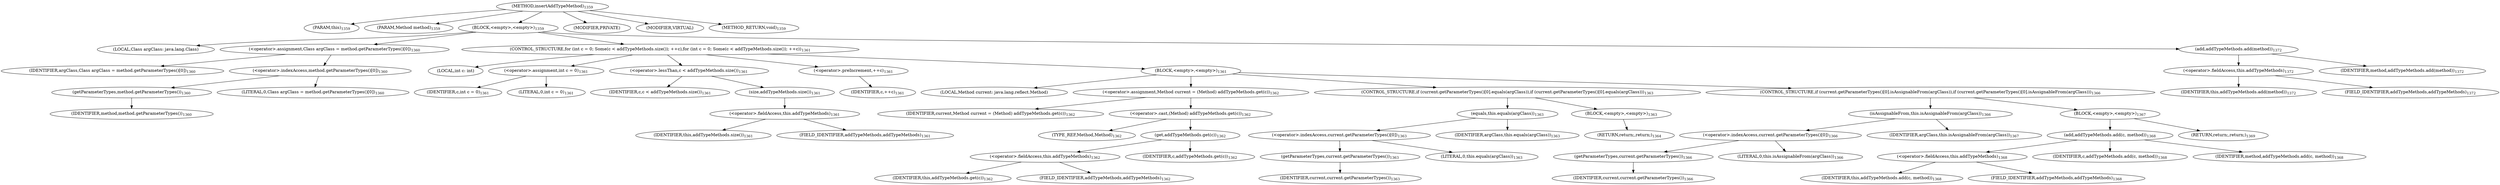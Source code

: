 digraph "insertAddTypeMethod" {  
"2271" [label = <(METHOD,insertAddTypeMethod)<SUB>1359</SUB>> ]
"2272" [label = <(PARAM,this)<SUB>1359</SUB>> ]
"2273" [label = <(PARAM,Method method)<SUB>1359</SUB>> ]
"2274" [label = <(BLOCK,&lt;empty&gt;,&lt;empty&gt;)<SUB>1359</SUB>> ]
"2275" [label = <(LOCAL,Class argClass: java.lang.Class)> ]
"2276" [label = <(&lt;operator&gt;.assignment,Class argClass = method.getParameterTypes()[0])<SUB>1360</SUB>> ]
"2277" [label = <(IDENTIFIER,argClass,Class argClass = method.getParameterTypes()[0])<SUB>1360</SUB>> ]
"2278" [label = <(&lt;operator&gt;.indexAccess,method.getParameterTypes()[0])<SUB>1360</SUB>> ]
"2279" [label = <(getParameterTypes,method.getParameterTypes())<SUB>1360</SUB>> ]
"2280" [label = <(IDENTIFIER,method,method.getParameterTypes())<SUB>1360</SUB>> ]
"2281" [label = <(LITERAL,0,Class argClass = method.getParameterTypes()[0])<SUB>1360</SUB>> ]
"2282" [label = <(CONTROL_STRUCTURE,for (int c = 0; Some(c &lt; addTypeMethods.size()); ++c),for (int c = 0; Some(c &lt; addTypeMethods.size()); ++c))<SUB>1361</SUB>> ]
"2283" [label = <(LOCAL,int c: int)> ]
"2284" [label = <(&lt;operator&gt;.assignment,int c = 0)<SUB>1361</SUB>> ]
"2285" [label = <(IDENTIFIER,c,int c = 0)<SUB>1361</SUB>> ]
"2286" [label = <(LITERAL,0,int c = 0)<SUB>1361</SUB>> ]
"2287" [label = <(&lt;operator&gt;.lessThan,c &lt; addTypeMethods.size())<SUB>1361</SUB>> ]
"2288" [label = <(IDENTIFIER,c,c &lt; addTypeMethods.size())<SUB>1361</SUB>> ]
"2289" [label = <(size,addTypeMethods.size())<SUB>1361</SUB>> ]
"2290" [label = <(&lt;operator&gt;.fieldAccess,this.addTypeMethods)<SUB>1361</SUB>> ]
"2291" [label = <(IDENTIFIER,this,addTypeMethods.size())<SUB>1361</SUB>> ]
"2292" [label = <(FIELD_IDENTIFIER,addTypeMethods,addTypeMethods)<SUB>1361</SUB>> ]
"2293" [label = <(&lt;operator&gt;.preIncrement,++c)<SUB>1361</SUB>> ]
"2294" [label = <(IDENTIFIER,c,++c)<SUB>1361</SUB>> ]
"2295" [label = <(BLOCK,&lt;empty&gt;,&lt;empty&gt;)<SUB>1361</SUB>> ]
"2296" [label = <(LOCAL,Method current: java.lang.reflect.Method)> ]
"2297" [label = <(&lt;operator&gt;.assignment,Method current = (Method) addTypeMethods.get(c))<SUB>1362</SUB>> ]
"2298" [label = <(IDENTIFIER,current,Method current = (Method) addTypeMethods.get(c))<SUB>1362</SUB>> ]
"2299" [label = <(&lt;operator&gt;.cast,(Method) addTypeMethods.get(c))<SUB>1362</SUB>> ]
"2300" [label = <(TYPE_REF,Method,Method)<SUB>1362</SUB>> ]
"2301" [label = <(get,addTypeMethods.get(c))<SUB>1362</SUB>> ]
"2302" [label = <(&lt;operator&gt;.fieldAccess,this.addTypeMethods)<SUB>1362</SUB>> ]
"2303" [label = <(IDENTIFIER,this,addTypeMethods.get(c))<SUB>1362</SUB>> ]
"2304" [label = <(FIELD_IDENTIFIER,addTypeMethods,addTypeMethods)<SUB>1362</SUB>> ]
"2305" [label = <(IDENTIFIER,c,addTypeMethods.get(c))<SUB>1362</SUB>> ]
"2306" [label = <(CONTROL_STRUCTURE,if (current.getParameterTypes()[0].equals(argClass)),if (current.getParameterTypes()[0].equals(argClass)))<SUB>1363</SUB>> ]
"2307" [label = <(equals,this.equals(argClass))<SUB>1363</SUB>> ]
"2308" [label = <(&lt;operator&gt;.indexAccess,current.getParameterTypes()[0])<SUB>1363</SUB>> ]
"2309" [label = <(getParameterTypes,current.getParameterTypes())<SUB>1363</SUB>> ]
"2310" [label = <(IDENTIFIER,current,current.getParameterTypes())<SUB>1363</SUB>> ]
"2311" [label = <(LITERAL,0,this.equals(argClass))<SUB>1363</SUB>> ]
"2312" [label = <(IDENTIFIER,argClass,this.equals(argClass))<SUB>1363</SUB>> ]
"2313" [label = <(BLOCK,&lt;empty&gt;,&lt;empty&gt;)<SUB>1363</SUB>> ]
"2314" [label = <(RETURN,return;,return;)<SUB>1364</SUB>> ]
"2315" [label = <(CONTROL_STRUCTURE,if (current.getParameterTypes()[0].isAssignableFrom(argClass)),if (current.getParameterTypes()[0].isAssignableFrom(argClass)))<SUB>1366</SUB>> ]
"2316" [label = <(isAssignableFrom,this.isAssignableFrom(argClass))<SUB>1366</SUB>> ]
"2317" [label = <(&lt;operator&gt;.indexAccess,current.getParameterTypes()[0])<SUB>1366</SUB>> ]
"2318" [label = <(getParameterTypes,current.getParameterTypes())<SUB>1366</SUB>> ]
"2319" [label = <(IDENTIFIER,current,current.getParameterTypes())<SUB>1366</SUB>> ]
"2320" [label = <(LITERAL,0,this.isAssignableFrom(argClass))<SUB>1366</SUB>> ]
"2321" [label = <(IDENTIFIER,argClass,this.isAssignableFrom(argClass))<SUB>1367</SUB>> ]
"2322" [label = <(BLOCK,&lt;empty&gt;,&lt;empty&gt;)<SUB>1367</SUB>> ]
"2323" [label = <(add,addTypeMethods.add(c, method))<SUB>1368</SUB>> ]
"2324" [label = <(&lt;operator&gt;.fieldAccess,this.addTypeMethods)<SUB>1368</SUB>> ]
"2325" [label = <(IDENTIFIER,this,addTypeMethods.add(c, method))<SUB>1368</SUB>> ]
"2326" [label = <(FIELD_IDENTIFIER,addTypeMethods,addTypeMethods)<SUB>1368</SUB>> ]
"2327" [label = <(IDENTIFIER,c,addTypeMethods.add(c, method))<SUB>1368</SUB>> ]
"2328" [label = <(IDENTIFIER,method,addTypeMethods.add(c, method))<SUB>1368</SUB>> ]
"2329" [label = <(RETURN,return;,return;)<SUB>1369</SUB>> ]
"2330" [label = <(add,addTypeMethods.add(method))<SUB>1372</SUB>> ]
"2331" [label = <(&lt;operator&gt;.fieldAccess,this.addTypeMethods)<SUB>1372</SUB>> ]
"2332" [label = <(IDENTIFIER,this,addTypeMethods.add(method))<SUB>1372</SUB>> ]
"2333" [label = <(FIELD_IDENTIFIER,addTypeMethods,addTypeMethods)<SUB>1372</SUB>> ]
"2334" [label = <(IDENTIFIER,method,addTypeMethods.add(method))<SUB>1372</SUB>> ]
"2335" [label = <(MODIFIER,PRIVATE)> ]
"2336" [label = <(MODIFIER,VIRTUAL)> ]
"2337" [label = <(METHOD_RETURN,void)<SUB>1359</SUB>> ]
  "2271" -> "2272" 
  "2271" -> "2273" 
  "2271" -> "2274" 
  "2271" -> "2335" 
  "2271" -> "2336" 
  "2271" -> "2337" 
  "2274" -> "2275" 
  "2274" -> "2276" 
  "2274" -> "2282" 
  "2274" -> "2330" 
  "2276" -> "2277" 
  "2276" -> "2278" 
  "2278" -> "2279" 
  "2278" -> "2281" 
  "2279" -> "2280" 
  "2282" -> "2283" 
  "2282" -> "2284" 
  "2282" -> "2287" 
  "2282" -> "2293" 
  "2282" -> "2295" 
  "2284" -> "2285" 
  "2284" -> "2286" 
  "2287" -> "2288" 
  "2287" -> "2289" 
  "2289" -> "2290" 
  "2290" -> "2291" 
  "2290" -> "2292" 
  "2293" -> "2294" 
  "2295" -> "2296" 
  "2295" -> "2297" 
  "2295" -> "2306" 
  "2295" -> "2315" 
  "2297" -> "2298" 
  "2297" -> "2299" 
  "2299" -> "2300" 
  "2299" -> "2301" 
  "2301" -> "2302" 
  "2301" -> "2305" 
  "2302" -> "2303" 
  "2302" -> "2304" 
  "2306" -> "2307" 
  "2306" -> "2313" 
  "2307" -> "2308" 
  "2307" -> "2312" 
  "2308" -> "2309" 
  "2308" -> "2311" 
  "2309" -> "2310" 
  "2313" -> "2314" 
  "2315" -> "2316" 
  "2315" -> "2322" 
  "2316" -> "2317" 
  "2316" -> "2321" 
  "2317" -> "2318" 
  "2317" -> "2320" 
  "2318" -> "2319" 
  "2322" -> "2323" 
  "2322" -> "2329" 
  "2323" -> "2324" 
  "2323" -> "2327" 
  "2323" -> "2328" 
  "2324" -> "2325" 
  "2324" -> "2326" 
  "2330" -> "2331" 
  "2330" -> "2334" 
  "2331" -> "2332" 
  "2331" -> "2333" 
}
